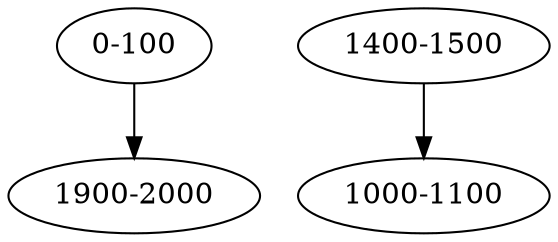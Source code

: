 strict digraph G {
"1900-2000" [data="[id=G1.1,strand=+,score=0.100000]"];
"0-100" [data="[id=G1.1,strand=+,score=0.100000]"];
"1000-1100" [data="[id=G2.1,strand=-,score=0.100000]"];
"1400-1500" [data="[id=G2.1,strand=-,score=0.100000]"];
"0-100" -> "1900-2000"  [data="[id=G1.1,strand=+,score=0.001000]"];
"1400-1500" -> "1000-1100"  [data="[id=G2.1,strand=-,score=0.001000]"];
}
